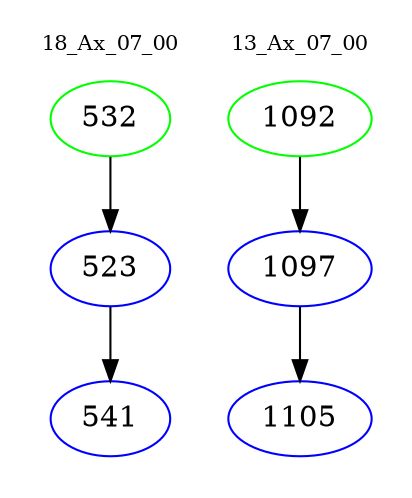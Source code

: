 digraph{
subgraph cluster_0 {
color = white
label = "18_Ax_07_00";
fontsize=10;
T0_532 [label="532", color="green"]
T0_532 -> T0_523 [color="black"]
T0_523 [label="523", color="blue"]
T0_523 -> T0_541 [color="black"]
T0_541 [label="541", color="blue"]
}
subgraph cluster_1 {
color = white
label = "13_Ax_07_00";
fontsize=10;
T1_1092 [label="1092", color="green"]
T1_1092 -> T1_1097 [color="black"]
T1_1097 [label="1097", color="blue"]
T1_1097 -> T1_1105 [color="black"]
T1_1105 [label="1105", color="blue"]
}
}
